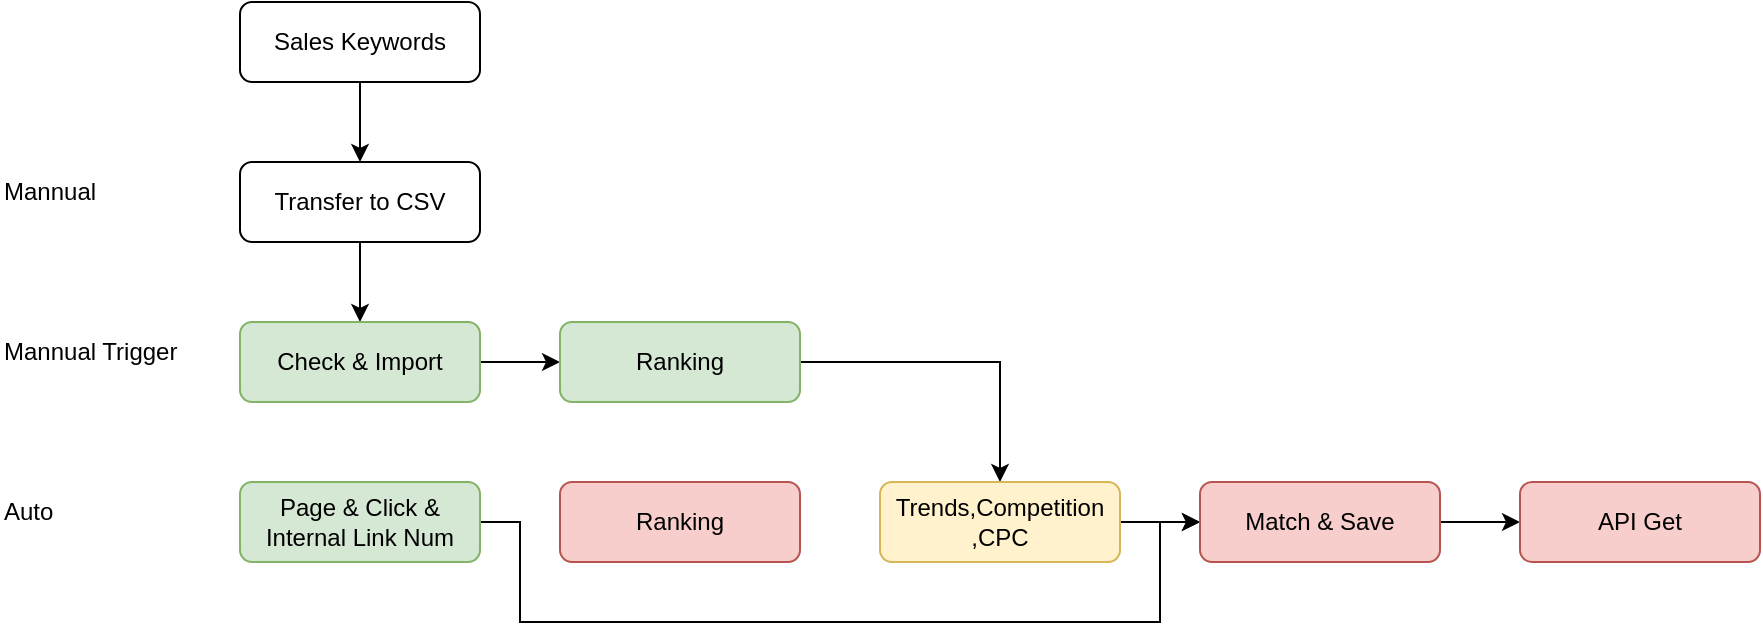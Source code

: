 <mxfile version="26.1.0">
  <diagram name="第 1 页" id="05CWQxx5gj-0Di__OUn7">
    <mxGraphModel dx="2261" dy="654" grid="1" gridSize="10" guides="1" tooltips="1" connect="1" arrows="1" fold="1" page="1" pageScale="1" pageWidth="827" pageHeight="1169" math="0" shadow="0">
      <root>
        <mxCell id="0" />
        <mxCell id="1" parent="0" />
        <mxCell id="NYBcfCHsHQt-t8gGjb96-14" style="edgeStyle=orthogonalEdgeStyle;rounded=0;orthogonalLoop=1;jettySize=auto;html=1;exitX=0.5;exitY=1;exitDx=0;exitDy=0;" edge="1" parent="1" source="NYBcfCHsHQt-t8gGjb96-1" target="NYBcfCHsHQt-t8gGjb96-2">
          <mxGeometry relative="1" as="geometry" />
        </mxCell>
        <mxCell id="NYBcfCHsHQt-t8gGjb96-1" value="Sales Keywords" style="rounded=1;whiteSpace=wrap;html=1;" vertex="1" parent="1">
          <mxGeometry x="80" y="80" width="120" height="40" as="geometry" />
        </mxCell>
        <mxCell id="NYBcfCHsHQt-t8gGjb96-15" style="edgeStyle=orthogonalEdgeStyle;rounded=0;orthogonalLoop=1;jettySize=auto;html=1;exitX=0.5;exitY=1;exitDx=0;exitDy=0;" edge="1" parent="1" source="NYBcfCHsHQt-t8gGjb96-2" target="NYBcfCHsHQt-t8gGjb96-4">
          <mxGeometry relative="1" as="geometry" />
        </mxCell>
        <mxCell id="NYBcfCHsHQt-t8gGjb96-2" value="Transfer to CSV" style="rounded=1;whiteSpace=wrap;html=1;" vertex="1" parent="1">
          <mxGeometry x="80" y="160" width="120" height="40" as="geometry" />
        </mxCell>
        <mxCell id="NYBcfCHsHQt-t8gGjb96-3" value="Mannual" style="text;html=1;align=left;verticalAlign=middle;whiteSpace=wrap;rounded=0;" vertex="1" parent="1">
          <mxGeometry x="-40" y="160" width="60" height="30" as="geometry" />
        </mxCell>
        <mxCell id="NYBcfCHsHQt-t8gGjb96-16" style="edgeStyle=orthogonalEdgeStyle;rounded=0;orthogonalLoop=1;jettySize=auto;html=1;exitX=1;exitY=0.5;exitDx=0;exitDy=0;entryX=0;entryY=0.5;entryDx=0;entryDy=0;" edge="1" parent="1" source="NYBcfCHsHQt-t8gGjb96-4" target="NYBcfCHsHQt-t8gGjb96-8">
          <mxGeometry relative="1" as="geometry" />
        </mxCell>
        <mxCell id="NYBcfCHsHQt-t8gGjb96-4" value="Check &amp;amp; Import" style="rounded=1;whiteSpace=wrap;html=1;fillColor=#d5e8d4;strokeColor=#82b366;" vertex="1" parent="1">
          <mxGeometry x="80" y="240" width="120" height="40" as="geometry" />
        </mxCell>
        <mxCell id="NYBcfCHsHQt-t8gGjb96-5" value="Mannual Trigger" style="text;html=1;align=left;verticalAlign=middle;whiteSpace=wrap;rounded=0;" vertex="1" parent="1">
          <mxGeometry x="-40" y="240" width="110" height="30" as="geometry" />
        </mxCell>
        <mxCell id="NYBcfCHsHQt-t8gGjb96-18" style="edgeStyle=orthogonalEdgeStyle;rounded=0;orthogonalLoop=1;jettySize=auto;html=1;exitX=1;exitY=0.5;exitDx=0;exitDy=0;entryX=0;entryY=0.5;entryDx=0;entryDy=0;" edge="1" parent="1" source="NYBcfCHsHQt-t8gGjb96-6" target="NYBcfCHsHQt-t8gGjb96-10">
          <mxGeometry relative="1" as="geometry">
            <Array as="points">
              <mxPoint x="220" y="340" />
              <mxPoint x="220" y="390" />
              <mxPoint x="540" y="390" />
              <mxPoint x="540" y="340" />
            </Array>
          </mxGeometry>
        </mxCell>
        <mxCell id="NYBcfCHsHQt-t8gGjb96-6" value="Page &amp;amp; Click &amp;amp; Internal Link Num" style="rounded=1;whiteSpace=wrap;html=1;fillColor=#d5e8d4;strokeColor=#82b366;" vertex="1" parent="1">
          <mxGeometry x="80" y="320" width="120" height="40" as="geometry" />
        </mxCell>
        <mxCell id="NYBcfCHsHQt-t8gGjb96-7" value="Auto" style="text;html=1;align=left;verticalAlign=middle;whiteSpace=wrap;rounded=0;" vertex="1" parent="1">
          <mxGeometry x="-40" y="320" width="60" height="30" as="geometry" />
        </mxCell>
        <mxCell id="NYBcfCHsHQt-t8gGjb96-17" style="edgeStyle=orthogonalEdgeStyle;rounded=0;orthogonalLoop=1;jettySize=auto;html=1;exitX=1;exitY=0.5;exitDx=0;exitDy=0;entryX=0.5;entryY=0;entryDx=0;entryDy=0;" edge="1" parent="1" source="NYBcfCHsHQt-t8gGjb96-8" target="NYBcfCHsHQt-t8gGjb96-9">
          <mxGeometry relative="1" as="geometry" />
        </mxCell>
        <mxCell id="NYBcfCHsHQt-t8gGjb96-8" value="Ranking" style="rounded=1;whiteSpace=wrap;html=1;fillColor=#d5e8d4;strokeColor=#82b366;" vertex="1" parent="1">
          <mxGeometry x="240" y="240" width="120" height="40" as="geometry" />
        </mxCell>
        <mxCell id="NYBcfCHsHQt-t8gGjb96-20" style="edgeStyle=orthogonalEdgeStyle;rounded=0;orthogonalLoop=1;jettySize=auto;html=1;exitX=1;exitY=0.5;exitDx=0;exitDy=0;entryX=0;entryY=0.5;entryDx=0;entryDy=0;" edge="1" parent="1" source="NYBcfCHsHQt-t8gGjb96-9" target="NYBcfCHsHQt-t8gGjb96-10">
          <mxGeometry relative="1" as="geometry" />
        </mxCell>
        <mxCell id="NYBcfCHsHQt-t8gGjb96-9" value="Trends,Competition&lt;div&gt;,CPC&lt;/div&gt;" style="rounded=1;whiteSpace=wrap;html=1;fillColor=#fff2cc;strokeColor=#d6b656;" vertex="1" parent="1">
          <mxGeometry x="400" y="320" width="120" height="40" as="geometry" />
        </mxCell>
        <mxCell id="NYBcfCHsHQt-t8gGjb96-19" style="edgeStyle=orthogonalEdgeStyle;rounded=0;orthogonalLoop=1;jettySize=auto;html=1;exitX=1;exitY=0.5;exitDx=0;exitDy=0;entryX=0;entryY=0.5;entryDx=0;entryDy=0;" edge="1" parent="1" source="NYBcfCHsHQt-t8gGjb96-10" target="NYBcfCHsHQt-t8gGjb96-12">
          <mxGeometry relative="1" as="geometry" />
        </mxCell>
        <mxCell id="NYBcfCHsHQt-t8gGjb96-10" value="Match &amp;amp; Save" style="rounded=1;whiteSpace=wrap;html=1;fillColor=#f8cecc;strokeColor=#b85450;" vertex="1" parent="1">
          <mxGeometry x="560" y="320" width="120" height="40" as="geometry" />
        </mxCell>
        <mxCell id="NYBcfCHsHQt-t8gGjb96-12" value="API Get" style="rounded=1;whiteSpace=wrap;html=1;fillColor=#f8cecc;strokeColor=#b85450;" vertex="1" parent="1">
          <mxGeometry x="720" y="320" width="120" height="40" as="geometry" />
        </mxCell>
        <mxCell id="NYBcfCHsHQt-t8gGjb96-13" value="Ranking" style="rounded=1;whiteSpace=wrap;html=1;fillColor=#f8cecc;strokeColor=#b85450;" vertex="1" parent="1">
          <mxGeometry x="240" y="320" width="120" height="40" as="geometry" />
        </mxCell>
      </root>
    </mxGraphModel>
  </diagram>
</mxfile>

